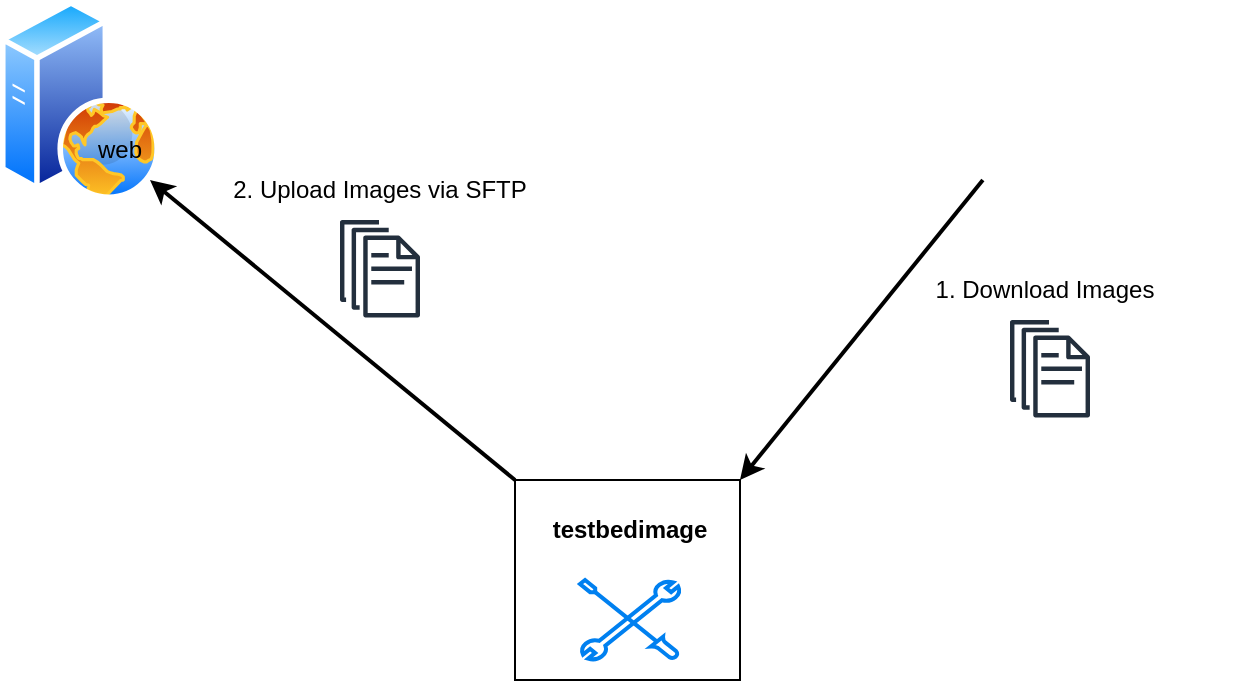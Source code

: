 <mxfile version="21.8.2" type="device">
  <diagram name="Page-1" id="lD_Rw_9kjYGrWwU5uTNK">
    <mxGraphModel dx="1430" dy="746" grid="1" gridSize="10" guides="1" tooltips="1" connect="1" arrows="1" fold="1" page="1" pageScale="1" pageWidth="850" pageHeight="1100" math="0" shadow="0">
      <root>
        <mxCell id="0" />
        <mxCell id="1" parent="0" />
        <mxCell id="hXrwtRvcpEDOgqO_QYrS-18" style="rounded=0;orthogonalLoop=1;jettySize=auto;html=1;exitX=0;exitY=0;exitDx=0;exitDy=0;entryX=0.75;entryY=1;entryDx=0;entryDy=0;strokeWidth=2;" edge="1" parent="1" source="hXrwtRvcpEDOgqO_QYrS-4" target="hXrwtRvcpEDOgqO_QYrS-6">
          <mxGeometry relative="1" as="geometry" />
        </mxCell>
        <mxCell id="hXrwtRvcpEDOgqO_QYrS-4" value="" style="whiteSpace=wrap;html=1;" vertex="1" parent="1">
          <mxGeometry x="377.5" y="320" width="112.5" height="100" as="geometry" />
        </mxCell>
        <mxCell id="hXrwtRvcpEDOgqO_QYrS-15" style="rounded=0;orthogonalLoop=1;jettySize=auto;html=1;exitX=0.25;exitY=1;exitDx=0;exitDy=0;entryX=1;entryY=0;entryDx=0;entryDy=0;strokeWidth=2;" edge="1" parent="1" source="hXrwtRvcpEDOgqO_QYrS-1" target="hXrwtRvcpEDOgqO_QYrS-4">
          <mxGeometry relative="1" as="geometry" />
        </mxCell>
        <mxCell id="hXrwtRvcpEDOgqO_QYrS-1" value="" style="shape=image;imageAspect=0;aspect=fixed;verticalLabelPosition=bottom;verticalAlign=top;image=https://object-storage-ca-ymq-1.vexxhost.net/swift/v1/6e4619c416ff4bd19e1c087f27a43eea/www-images-prod/openstack-logo/OpenStack-Logo-Vertical.png;" vertex="1" parent="1">
          <mxGeometry x="570" y="90" width="165.73" height="80" as="geometry" />
        </mxCell>
        <mxCell id="hXrwtRvcpEDOgqO_QYrS-2" value="" style="html=1;verticalLabelPosition=bottom;align=center;labelBackgroundColor=#ffffff;verticalAlign=top;strokeWidth=2;strokeColor=#0080F0;shadow=0;dashed=0;shape=mxgraph.ios7.icons.tools;pointerEvents=1" vertex="1" parent="1">
          <mxGeometry x="410" y="370" width="50" height="40" as="geometry" />
        </mxCell>
        <mxCell id="hXrwtRvcpEDOgqO_QYrS-3" value="testbedimage" style="text;strokeColor=none;align=center;fillColor=none;html=1;verticalAlign=middle;whiteSpace=wrap;rounded=0;fontStyle=1" vertex="1" parent="1">
          <mxGeometry x="405" y="330" width="60" height="30" as="geometry" />
        </mxCell>
        <mxCell id="hXrwtRvcpEDOgqO_QYrS-5" value="" style="image;aspect=fixed;perimeter=ellipsePerimeter;html=1;align=center;shadow=0;dashed=0;spacingTop=3;image=img/lib/active_directory/web_server.svg;" vertex="1" parent="1">
          <mxGeometry x="120" y="80" width="80" height="100" as="geometry" />
        </mxCell>
        <mxCell id="hXrwtRvcpEDOgqO_QYrS-6" value="web" style="text;strokeColor=none;align=center;fillColor=none;html=1;verticalAlign=middle;whiteSpace=wrap;rounded=0;" vertex="1" parent="1">
          <mxGeometry x="150" y="140" width="60" height="30" as="geometry" />
        </mxCell>
        <mxCell id="hXrwtRvcpEDOgqO_QYrS-9" value="2. Upload Images via SFTP" style="text;strokeColor=none;align=center;fillColor=none;html=1;verticalAlign=middle;whiteSpace=wrap;rounded=0;" vertex="1" parent="1">
          <mxGeometry x="230.96" y="160" width="158.07" height="30" as="geometry" />
        </mxCell>
        <mxCell id="hXrwtRvcpEDOgqO_QYrS-13" value="" style="sketch=0;outlineConnect=0;fontColor=#232F3E;gradientColor=none;fillColor=#232F3D;strokeColor=none;dashed=0;verticalLabelPosition=bottom;verticalAlign=top;align=center;html=1;fontSize=12;fontStyle=0;aspect=fixed;pointerEvents=1;shape=mxgraph.aws4.documents;" vertex="1" parent="1">
          <mxGeometry x="625" y="240" width="40" height="48.76" as="geometry" />
        </mxCell>
        <mxCell id="hXrwtRvcpEDOgqO_QYrS-14" value="1. Download Images" style="text;strokeColor=none;align=center;fillColor=none;html=1;verticalAlign=middle;whiteSpace=wrap;rounded=0;" vertex="1" parent="1">
          <mxGeometry x="580" y="210" width="125" height="30" as="geometry" />
        </mxCell>
        <mxCell id="hXrwtRvcpEDOgqO_QYrS-17" value="" style="sketch=0;outlineConnect=0;fontColor=#232F3E;gradientColor=none;fillColor=#232F3D;strokeColor=none;dashed=0;verticalLabelPosition=bottom;verticalAlign=top;align=center;html=1;fontSize=12;fontStyle=0;aspect=fixed;pointerEvents=1;shape=mxgraph.aws4.documents;" vertex="1" parent="1">
          <mxGeometry x="290" y="190" width="40" height="48.76" as="geometry" />
        </mxCell>
      </root>
    </mxGraphModel>
  </diagram>
</mxfile>
